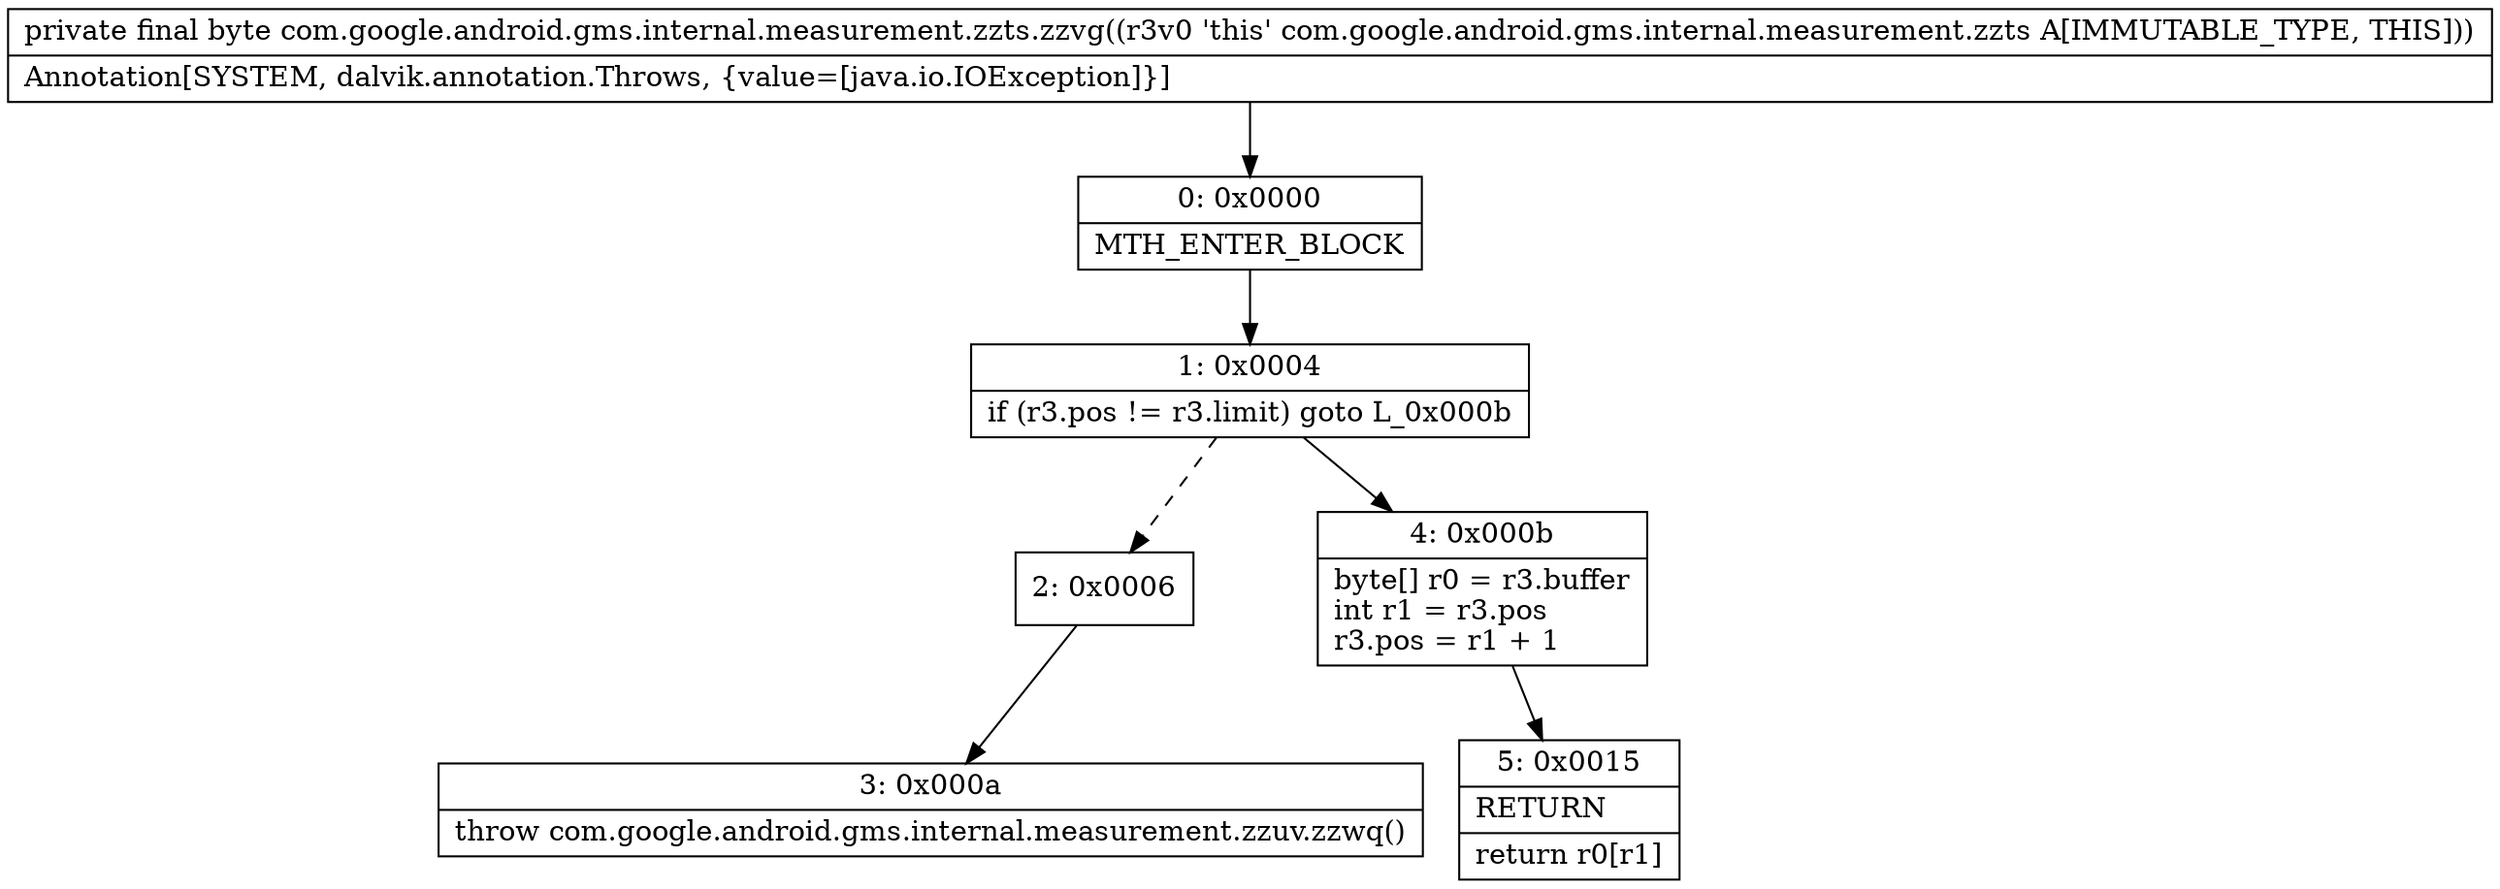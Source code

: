 digraph "CFG forcom.google.android.gms.internal.measurement.zzts.zzvg()B" {
Node_0 [shape=record,label="{0\:\ 0x0000|MTH_ENTER_BLOCK\l}"];
Node_1 [shape=record,label="{1\:\ 0x0004|if (r3.pos != r3.limit) goto L_0x000b\l}"];
Node_2 [shape=record,label="{2\:\ 0x0006}"];
Node_3 [shape=record,label="{3\:\ 0x000a|throw com.google.android.gms.internal.measurement.zzuv.zzwq()\l}"];
Node_4 [shape=record,label="{4\:\ 0x000b|byte[] r0 = r3.buffer\lint r1 = r3.pos\lr3.pos = r1 + 1\l}"];
Node_5 [shape=record,label="{5\:\ 0x0015|RETURN\l|return r0[r1]\l}"];
MethodNode[shape=record,label="{private final byte com.google.android.gms.internal.measurement.zzts.zzvg((r3v0 'this' com.google.android.gms.internal.measurement.zzts A[IMMUTABLE_TYPE, THIS]))  | Annotation[SYSTEM, dalvik.annotation.Throws, \{value=[java.io.IOException]\}]\l}"];
MethodNode -> Node_0;
Node_0 -> Node_1;
Node_1 -> Node_2[style=dashed];
Node_1 -> Node_4;
Node_2 -> Node_3;
Node_4 -> Node_5;
}


